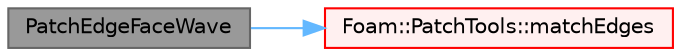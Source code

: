 digraph "PatchEdgeFaceWave"
{
 // LATEX_PDF_SIZE
  bgcolor="transparent";
  edge [fontname=Helvetica,fontsize=10,labelfontname=Helvetica,labelfontsize=10];
  node [fontname=Helvetica,fontsize=10,shape=box,height=0.2,width=0.4];
  rankdir="LR";
  Node1 [id="Node000001",label="PatchEdgeFaceWave",height=0.2,width=0.4,color="gray40", fillcolor="grey60", style="filled", fontcolor="black",tooltip=" "];
  Node1 -> Node2 [id="edge1_Node000001_Node000002",color="steelblue1",style="solid",tooltip=" "];
  Node2 [id="Node000002",label="Foam::PatchTools::matchEdges",height=0.2,width=0.4,color="red", fillcolor="#FFF0F0", style="filled",URL="$classFoam_1_1PatchTools.html#a623dcb7755ce73a3cb3aea9eaa596cd5",tooltip=" "];
}

